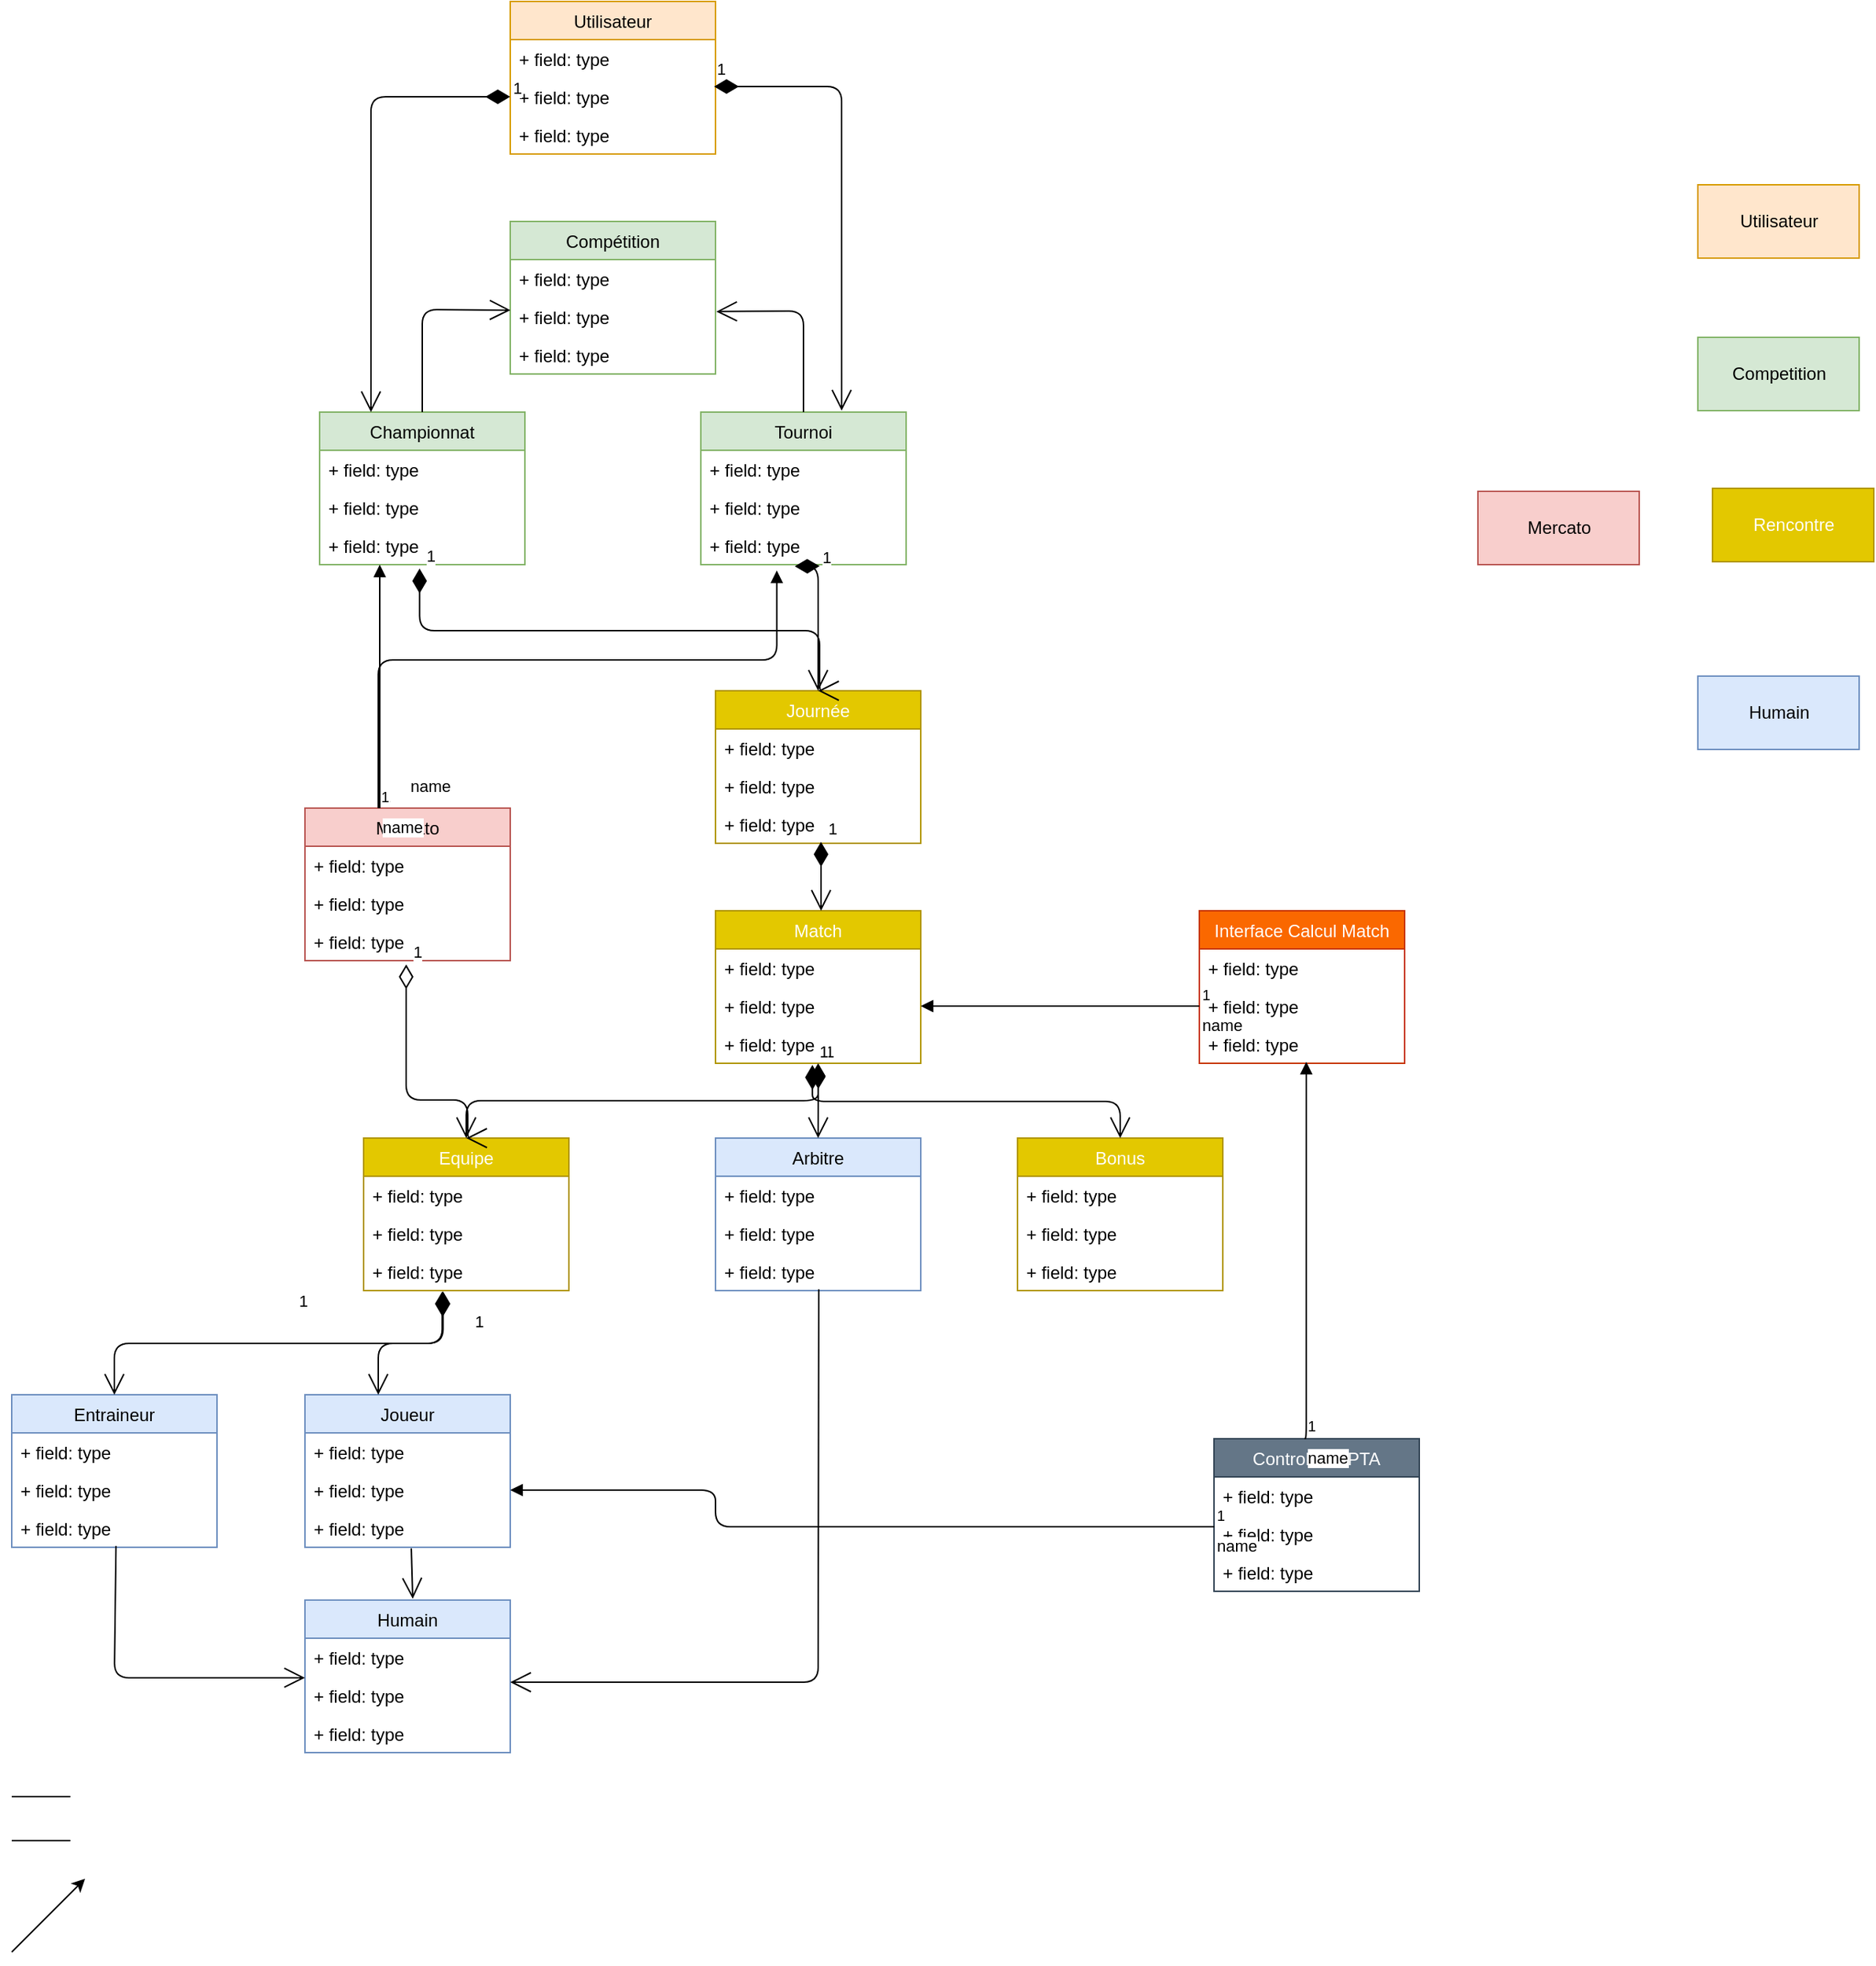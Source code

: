 <mxfile version="12.3.3" pages="1"><diagram id="WYY4eWGCWdEuPE01-Bez" name="Page-1"><mxGraphModel dx="1673" dy="2234" grid="1" gridSize="10" guides="1" tooltips="1" connect="1" arrows="1" fold="1" page="1" pageScale="1" pageWidth="827" pageHeight="1169" math="0" shadow="0"><root><mxCell id="0"/><mxCell id="1" parent="0"/><mxCell id="SRDe-6XBgS9lUJ6ucnm4-13" value="Joueur" style="swimlane;fontStyle=0;childLayout=stackLayout;horizontal=1;startSize=26;horizontalStack=0;resizeParent=1;resizeParentMax=0;resizeLast=0;collapsible=1;marginBottom=0;fillColor=#dae8fc;strokeColor=#6c8ebf;" vertex="1" parent="1"><mxGeometry x="320" y="220" width="140" height="104" as="geometry"/></mxCell><mxCell id="SRDe-6XBgS9lUJ6ucnm4-14" value="+ field: type" style="text;strokeColor=none;fillColor=none;align=left;verticalAlign=top;spacingLeft=4;spacingRight=4;overflow=hidden;rotatable=0;points=[[0,0.5],[1,0.5]];portConstraint=eastwest;" vertex="1" parent="SRDe-6XBgS9lUJ6ucnm4-13"><mxGeometry y="26" width="140" height="26" as="geometry"/></mxCell><mxCell id="SRDe-6XBgS9lUJ6ucnm4-15" value="+ field: type" style="text;strokeColor=none;fillColor=none;align=left;verticalAlign=top;spacingLeft=4;spacingRight=4;overflow=hidden;rotatable=0;points=[[0,0.5],[1,0.5]];portConstraint=eastwest;" vertex="1" parent="SRDe-6XBgS9lUJ6ucnm4-13"><mxGeometry y="52" width="140" height="26" as="geometry"/></mxCell><mxCell id="SRDe-6XBgS9lUJ6ucnm4-16" value="+ field: type" style="text;strokeColor=none;fillColor=none;align=left;verticalAlign=top;spacingLeft=4;spacingRight=4;overflow=hidden;rotatable=0;points=[[0,0.5],[1,0.5]];portConstraint=eastwest;" vertex="1" parent="SRDe-6XBgS9lUJ6ucnm4-13"><mxGeometry y="78" width="140" height="26" as="geometry"/></mxCell><mxCell id="SRDe-6XBgS9lUJ6ucnm4-17" value="Humain" style="swimlane;fontStyle=0;childLayout=stackLayout;horizontal=1;startSize=26;horizontalStack=0;resizeParent=1;resizeParentMax=0;resizeLast=0;collapsible=1;marginBottom=0;fillColor=#dae8fc;strokeColor=#6c8ebf;" vertex="1" parent="1"><mxGeometry x="320" y="360" width="140" height="104" as="geometry"/></mxCell><mxCell id="SRDe-6XBgS9lUJ6ucnm4-18" value="+ field: type" style="text;strokeColor=none;fillColor=none;align=left;verticalAlign=top;spacingLeft=4;spacingRight=4;overflow=hidden;rotatable=0;points=[[0,0.5],[1,0.5]];portConstraint=eastwest;" vertex="1" parent="SRDe-6XBgS9lUJ6ucnm4-17"><mxGeometry y="26" width="140" height="26" as="geometry"/></mxCell><mxCell id="SRDe-6XBgS9lUJ6ucnm4-19" value="+ field: type" style="text;strokeColor=none;fillColor=none;align=left;verticalAlign=top;spacingLeft=4;spacingRight=4;overflow=hidden;rotatable=0;points=[[0,0.5],[1,0.5]];portConstraint=eastwest;" vertex="1" parent="SRDe-6XBgS9lUJ6ucnm4-17"><mxGeometry y="52" width="140" height="26" as="geometry"/></mxCell><mxCell id="SRDe-6XBgS9lUJ6ucnm4-20" value="+ field: type" style="text;strokeColor=none;fillColor=none;align=left;verticalAlign=top;spacingLeft=4;spacingRight=4;overflow=hidden;rotatable=0;points=[[0,0.5],[1,0.5]];portConstraint=eastwest;" vertex="1" parent="SRDe-6XBgS9lUJ6ucnm4-17"><mxGeometry y="78" width="140" height="26" as="geometry"/></mxCell><mxCell id="SRDe-6XBgS9lUJ6ucnm4-25" value="Equipe" style="swimlane;fontStyle=0;childLayout=stackLayout;horizontal=1;startSize=26;fillColor=#e3c800;horizontalStack=0;resizeParent=1;resizeParentMax=0;resizeLast=0;collapsible=1;marginBottom=0;strokeColor=#B09500;fontColor=#ffffff;" vertex="1" parent="1"><mxGeometry x="360" y="45" width="140" height="104" as="geometry"/></mxCell><mxCell id="SRDe-6XBgS9lUJ6ucnm4-26" value="+ field: type" style="text;strokeColor=none;fillColor=none;align=left;verticalAlign=top;spacingLeft=4;spacingRight=4;overflow=hidden;rotatable=0;points=[[0,0.5],[1,0.5]];portConstraint=eastwest;" vertex="1" parent="SRDe-6XBgS9lUJ6ucnm4-25"><mxGeometry y="26" width="140" height="26" as="geometry"/></mxCell><mxCell id="SRDe-6XBgS9lUJ6ucnm4-27" value="+ field: type" style="text;strokeColor=none;fillColor=none;align=left;verticalAlign=top;spacingLeft=4;spacingRight=4;overflow=hidden;rotatable=0;points=[[0,0.5],[1,0.5]];portConstraint=eastwest;" vertex="1" parent="SRDe-6XBgS9lUJ6ucnm4-25"><mxGeometry y="52" width="140" height="26" as="geometry"/></mxCell><mxCell id="SRDe-6XBgS9lUJ6ucnm4-28" value="+ field: type" style="text;strokeColor=none;fillColor=none;align=left;verticalAlign=top;spacingLeft=4;spacingRight=4;overflow=hidden;rotatable=0;points=[[0,0.5],[1,0.5]];portConstraint=eastwest;" vertex="1" parent="SRDe-6XBgS9lUJ6ucnm4-25"><mxGeometry y="78" width="140" height="26" as="geometry"/></mxCell><mxCell id="SRDe-6XBgS9lUJ6ucnm4-30" value="Match" style="swimlane;fontStyle=0;childLayout=stackLayout;horizontal=1;startSize=26;fillColor=#e3c800;horizontalStack=0;resizeParent=1;resizeParentMax=0;resizeLast=0;collapsible=1;marginBottom=0;strokeColor=#B09500;fontColor=#ffffff;" vertex="1" parent="1"><mxGeometry x="600" y="-110" width="140" height="104" as="geometry"/></mxCell><mxCell id="SRDe-6XBgS9lUJ6ucnm4-31" value="+ field: type" style="text;strokeColor=none;fillColor=none;align=left;verticalAlign=top;spacingLeft=4;spacingRight=4;overflow=hidden;rotatable=0;points=[[0,0.5],[1,0.5]];portConstraint=eastwest;" vertex="1" parent="SRDe-6XBgS9lUJ6ucnm4-30"><mxGeometry y="26" width="140" height="26" as="geometry"/></mxCell><mxCell id="SRDe-6XBgS9lUJ6ucnm4-32" value="+ field: type" style="text;strokeColor=none;fillColor=none;align=left;verticalAlign=top;spacingLeft=4;spacingRight=4;overflow=hidden;rotatable=0;points=[[0,0.5],[1,0.5]];portConstraint=eastwest;" vertex="1" parent="SRDe-6XBgS9lUJ6ucnm4-30"><mxGeometry y="52" width="140" height="26" as="geometry"/></mxCell><mxCell id="SRDe-6XBgS9lUJ6ucnm4-33" value="+ field: type" style="text;strokeColor=none;fillColor=none;align=left;verticalAlign=top;spacingLeft=4;spacingRight=4;overflow=hidden;rotatable=0;points=[[0,0.5],[1,0.5]];portConstraint=eastwest;" vertex="1" parent="SRDe-6XBgS9lUJ6ucnm4-30"><mxGeometry y="78" width="140" height="26" as="geometry"/></mxCell><mxCell id="SRDe-6XBgS9lUJ6ucnm4-34" value="Arbitre" style="swimlane;fontStyle=0;childLayout=stackLayout;horizontal=1;startSize=26;fillColor=#dae8fc;horizontalStack=0;resizeParent=1;resizeParentMax=0;resizeLast=0;collapsible=1;marginBottom=0;strokeColor=#6c8ebf;" vertex="1" parent="1"><mxGeometry x="600" y="45" width="140" height="104" as="geometry"/></mxCell><mxCell id="SRDe-6XBgS9lUJ6ucnm4-35" value="+ field: type" style="text;strokeColor=none;fillColor=none;align=left;verticalAlign=top;spacingLeft=4;spacingRight=4;overflow=hidden;rotatable=0;points=[[0,0.5],[1,0.5]];portConstraint=eastwest;" vertex="1" parent="SRDe-6XBgS9lUJ6ucnm4-34"><mxGeometry y="26" width="140" height="26" as="geometry"/></mxCell><mxCell id="SRDe-6XBgS9lUJ6ucnm4-36" value="+ field: type" style="text;strokeColor=none;fillColor=none;align=left;verticalAlign=top;spacingLeft=4;spacingRight=4;overflow=hidden;rotatable=0;points=[[0,0.5],[1,0.5]];portConstraint=eastwest;" vertex="1" parent="SRDe-6XBgS9lUJ6ucnm4-34"><mxGeometry y="52" width="140" height="26" as="geometry"/></mxCell><mxCell id="SRDe-6XBgS9lUJ6ucnm4-37" value="+ field: type" style="text;strokeColor=none;fillColor=none;align=left;verticalAlign=top;spacingLeft=4;spacingRight=4;overflow=hidden;rotatable=0;points=[[0,0.5],[1,0.5]];portConstraint=eastwest;" vertex="1" parent="SRDe-6XBgS9lUJ6ucnm4-34"><mxGeometry y="78" width="140" height="26" as="geometry"/></mxCell><mxCell id="SRDe-6XBgS9lUJ6ucnm4-38" value="Entraineur" style="swimlane;fontStyle=0;childLayout=stackLayout;horizontal=1;startSize=26;horizontalStack=0;resizeParent=1;resizeParentMax=0;resizeLast=0;collapsible=1;marginBottom=0;fillColor=#dae8fc;strokeColor=#6c8ebf;" vertex="1" parent="1"><mxGeometry x="120" y="220" width="140" height="104" as="geometry"/></mxCell><mxCell id="SRDe-6XBgS9lUJ6ucnm4-39" value="+ field: type" style="text;strokeColor=none;fillColor=none;align=left;verticalAlign=top;spacingLeft=4;spacingRight=4;overflow=hidden;rotatable=0;points=[[0,0.5],[1,0.5]];portConstraint=eastwest;" vertex="1" parent="SRDe-6XBgS9lUJ6ucnm4-38"><mxGeometry y="26" width="140" height="26" as="geometry"/></mxCell><mxCell id="SRDe-6XBgS9lUJ6ucnm4-40" value="+ field: type" style="text;strokeColor=none;fillColor=none;align=left;verticalAlign=top;spacingLeft=4;spacingRight=4;overflow=hidden;rotatable=0;points=[[0,0.5],[1,0.5]];portConstraint=eastwest;" vertex="1" parent="SRDe-6XBgS9lUJ6ucnm4-38"><mxGeometry y="52" width="140" height="26" as="geometry"/></mxCell><mxCell id="SRDe-6XBgS9lUJ6ucnm4-41" value="+ field: type" style="text;strokeColor=none;fillColor=none;align=left;verticalAlign=top;spacingLeft=4;spacingRight=4;overflow=hidden;rotatable=0;points=[[0,0.5],[1,0.5]];portConstraint=eastwest;" vertex="1" parent="SRDe-6XBgS9lUJ6ucnm4-38"><mxGeometry y="78" width="140" height="26" as="geometry"/></mxCell><mxCell id="SRDe-6XBgS9lUJ6ucnm4-45" value="" style="endArrow=open;endFill=1;endSize=12;html=1;entryX=0.525;entryY=-0.009;entryDx=0;entryDy=0;entryPerimeter=0;exitX=0.518;exitY=1.029;exitDx=0;exitDy=0;exitPerimeter=0;" edge="1" parent="1" source="SRDe-6XBgS9lUJ6ucnm4-16" target="SRDe-6XBgS9lUJ6ucnm4-17"><mxGeometry width="160" relative="1" as="geometry"><mxPoint x="398" y="320" as="sourcePoint"/><mxPoint x="389.5" y="174" as="targetPoint"/></mxGeometry></mxCell><mxCell id="SRDe-6XBgS9lUJ6ucnm4-51" value="" style="endArrow=open;endFill=1;endSize=12;html=1;entryX=0;entryY=1.038;entryDx=0;entryDy=0;entryPerimeter=0;exitX=0.508;exitY=0.967;exitDx=0;exitDy=0;exitPerimeter=0;" edge="1" parent="1" source="SRDe-6XBgS9lUJ6ucnm4-41" target="SRDe-6XBgS9lUJ6ucnm4-18"><mxGeometry width="160" relative="1" as="geometry"><mxPoint x="190" y="330" as="sourcePoint"/><mxPoint x="399.5" y="184" as="targetPoint"/><Array as="points"><mxPoint x="190" y="413"/></Array></mxGeometry></mxCell><mxCell id="SRDe-6XBgS9lUJ6ucnm4-52" value="" style="endArrow=open;endFill=1;endSize=12;html=1;entryX=1;entryY=0.154;entryDx=0;entryDy=0;entryPerimeter=0;exitX=0.503;exitY=0.967;exitDx=0;exitDy=0;exitPerimeter=0;" edge="1" parent="1" source="SRDe-6XBgS9lUJ6ucnm4-37" target="SRDe-6XBgS9lUJ6ucnm4-19"><mxGeometry width="160" relative="1" as="geometry"><mxPoint x="670" y="325" as="sourcePoint"/><mxPoint x="800" y="94.988" as="targetPoint"/><Array as="points"><mxPoint x="670" y="416"/></Array></mxGeometry></mxCell><mxCell id="SRDe-6XBgS9lUJ6ucnm4-53" value="Journée" style="swimlane;fontStyle=0;childLayout=stackLayout;horizontal=1;startSize=26;fillColor=#e3c800;horizontalStack=0;resizeParent=1;resizeParentMax=0;resizeLast=0;collapsible=1;marginBottom=0;strokeColor=#B09500;fontColor=#ffffff;" vertex="1" parent="1"><mxGeometry x="600" y="-260" width="140" height="104" as="geometry"/></mxCell><mxCell id="SRDe-6XBgS9lUJ6ucnm4-54" value="+ field: type" style="text;strokeColor=none;fillColor=none;align=left;verticalAlign=top;spacingLeft=4;spacingRight=4;overflow=hidden;rotatable=0;points=[[0,0.5],[1,0.5]];portConstraint=eastwest;" vertex="1" parent="SRDe-6XBgS9lUJ6ucnm4-53"><mxGeometry y="26" width="140" height="26" as="geometry"/></mxCell><mxCell id="SRDe-6XBgS9lUJ6ucnm4-55" value="+ field: type" style="text;strokeColor=none;fillColor=none;align=left;verticalAlign=top;spacingLeft=4;spacingRight=4;overflow=hidden;rotatable=0;points=[[0,0.5],[1,0.5]];portConstraint=eastwest;" vertex="1" parent="SRDe-6XBgS9lUJ6ucnm4-53"><mxGeometry y="52" width="140" height="26" as="geometry"/></mxCell><mxCell id="SRDe-6XBgS9lUJ6ucnm4-56" value="+ field: type" style="text;strokeColor=none;fillColor=none;align=left;verticalAlign=top;spacingLeft=4;spacingRight=4;overflow=hidden;rotatable=0;points=[[0,0.5],[1,0.5]];portConstraint=eastwest;" vertex="1" parent="SRDe-6XBgS9lUJ6ucnm4-53"><mxGeometry y="78" width="140" height="26" as="geometry"/></mxCell><mxCell id="SRDe-6XBgS9lUJ6ucnm4-57" value="Compétition" style="swimlane;fontStyle=0;childLayout=stackLayout;horizontal=1;startSize=26;fillColor=#d5e8d4;horizontalStack=0;resizeParent=1;resizeParentMax=0;resizeLast=0;collapsible=1;marginBottom=0;strokeColor=#82b366;" vertex="1" parent="1"><mxGeometry x="460" y="-580" width="140" height="104" as="geometry"/></mxCell><mxCell id="SRDe-6XBgS9lUJ6ucnm4-58" value="+ field: type" style="text;strokeColor=none;fillColor=none;align=left;verticalAlign=top;spacingLeft=4;spacingRight=4;overflow=hidden;rotatable=0;points=[[0,0.5],[1,0.5]];portConstraint=eastwest;" vertex="1" parent="SRDe-6XBgS9lUJ6ucnm4-57"><mxGeometry y="26" width="140" height="26" as="geometry"/></mxCell><mxCell id="SRDe-6XBgS9lUJ6ucnm4-59" value="+ field: type" style="text;strokeColor=none;fillColor=none;align=left;verticalAlign=top;spacingLeft=4;spacingRight=4;overflow=hidden;rotatable=0;points=[[0,0.5],[1,0.5]];portConstraint=eastwest;" vertex="1" parent="SRDe-6XBgS9lUJ6ucnm4-57"><mxGeometry y="52" width="140" height="26" as="geometry"/></mxCell><mxCell id="SRDe-6XBgS9lUJ6ucnm4-60" value="+ field: type" style="text;strokeColor=none;fillColor=none;align=left;verticalAlign=top;spacingLeft=4;spacingRight=4;overflow=hidden;rotatable=0;points=[[0,0.5],[1,0.5]];portConstraint=eastwest;" vertex="1" parent="SRDe-6XBgS9lUJ6ucnm4-57"><mxGeometry y="78" width="140" height="26" as="geometry"/></mxCell><mxCell id="SRDe-6XBgS9lUJ6ucnm4-65" value="Championnat" style="swimlane;fontStyle=0;childLayout=stackLayout;horizontal=1;startSize=26;fillColor=#d5e8d4;horizontalStack=0;resizeParent=1;resizeParentMax=0;resizeLast=0;collapsible=1;marginBottom=0;strokeColor=#82b366;" vertex="1" parent="1"><mxGeometry x="330" y="-450" width="140" height="104" as="geometry"/></mxCell><mxCell id="SRDe-6XBgS9lUJ6ucnm4-66" value="+ field: type" style="text;strokeColor=none;fillColor=none;align=left;verticalAlign=top;spacingLeft=4;spacingRight=4;overflow=hidden;rotatable=0;points=[[0,0.5],[1,0.5]];portConstraint=eastwest;" vertex="1" parent="SRDe-6XBgS9lUJ6ucnm4-65"><mxGeometry y="26" width="140" height="26" as="geometry"/></mxCell><mxCell id="SRDe-6XBgS9lUJ6ucnm4-67" value="+ field: type" style="text;strokeColor=none;fillColor=none;align=left;verticalAlign=top;spacingLeft=4;spacingRight=4;overflow=hidden;rotatable=0;points=[[0,0.5],[1,0.5]];portConstraint=eastwest;" vertex="1" parent="SRDe-6XBgS9lUJ6ucnm4-65"><mxGeometry y="52" width="140" height="26" as="geometry"/></mxCell><mxCell id="SRDe-6XBgS9lUJ6ucnm4-68" value="+ field: type" style="text;strokeColor=none;fillColor=none;align=left;verticalAlign=top;spacingLeft=4;spacingRight=4;overflow=hidden;rotatable=0;points=[[0,0.5],[1,0.5]];portConstraint=eastwest;" vertex="1" parent="SRDe-6XBgS9lUJ6ucnm4-65"><mxGeometry y="78" width="140" height="26" as="geometry"/></mxCell><mxCell id="SRDe-6XBgS9lUJ6ucnm4-69" value="Tournoi" style="swimlane;fontStyle=0;childLayout=stackLayout;horizontal=1;startSize=26;fillColor=#d5e8d4;horizontalStack=0;resizeParent=1;resizeParentMax=0;resizeLast=0;collapsible=1;marginBottom=0;strokeColor=#82b366;" vertex="1" parent="1"><mxGeometry x="590" y="-450" width="140" height="104" as="geometry"/></mxCell><mxCell id="SRDe-6XBgS9lUJ6ucnm4-70" value="+ field: type" style="text;strokeColor=none;fillColor=none;align=left;verticalAlign=top;spacingLeft=4;spacingRight=4;overflow=hidden;rotatable=0;points=[[0,0.5],[1,0.5]];portConstraint=eastwest;" vertex="1" parent="SRDe-6XBgS9lUJ6ucnm4-69"><mxGeometry y="26" width="140" height="26" as="geometry"/></mxCell><mxCell id="SRDe-6XBgS9lUJ6ucnm4-71" value="+ field: type" style="text;strokeColor=none;fillColor=none;align=left;verticalAlign=top;spacingLeft=4;spacingRight=4;overflow=hidden;rotatable=0;points=[[0,0.5],[1,0.5]];portConstraint=eastwest;" vertex="1" parent="SRDe-6XBgS9lUJ6ucnm4-69"><mxGeometry y="52" width="140" height="26" as="geometry"/></mxCell><mxCell id="SRDe-6XBgS9lUJ6ucnm4-72" value="+ field: type" style="text;strokeColor=none;fillColor=none;align=left;verticalAlign=top;spacingLeft=4;spacingRight=4;overflow=hidden;rotatable=0;points=[[0,0.5],[1,0.5]];portConstraint=eastwest;" vertex="1" parent="SRDe-6XBgS9lUJ6ucnm4-69"><mxGeometry y="78" width="140" height="26" as="geometry"/></mxCell><mxCell id="SRDe-6XBgS9lUJ6ucnm4-83" value="1" style="endArrow=open;html=1;endSize=12;startArrow=diamondThin;startSize=14;startFill=1;edgeStyle=orthogonalEdgeStyle;align=left;verticalAlign=bottom;entryX=0.5;entryY=0;entryDx=0;entryDy=0;exitX=0.387;exitY=1.022;exitDx=0;exitDy=0;exitPerimeter=0;" edge="1" parent="1" source="SRDe-6XBgS9lUJ6ucnm4-28" target="SRDe-6XBgS9lUJ6ucnm4-38"><mxGeometry x="-0.08" y="-20" relative="1" as="geometry"><mxPoint x="480" y="-80" as="sourcePoint"/><mxPoint x="550" as="targetPoint"/><Array as="points"><mxPoint x="414" y="185"/><mxPoint x="190" y="185"/></Array><mxPoint as="offset"/></mxGeometry></mxCell><mxCell id="SRDe-6XBgS9lUJ6ucnm4-84" value="1" style="endArrow=open;html=1;endSize=12;startArrow=diamondThin;startSize=14;startFill=1;edgeStyle=orthogonalEdgeStyle;align=left;verticalAlign=bottom;exitX=0.5;exitY=1;exitDx=0;exitDy=0;entryX=0.5;entryY=0;entryDx=0;entryDy=0;" edge="1" parent="1" source="SRDe-6XBgS9lUJ6ucnm4-30" target="SRDe-6XBgS9lUJ6ucnm4-25"><mxGeometry x="-1" y="3" relative="1" as="geometry"><mxPoint x="510" y="25" as="sourcePoint"/><mxPoint x="510" y="75" as="targetPoint"/><Array as="points"/></mxGeometry></mxCell><mxCell id="SRDe-6XBgS9lUJ6ucnm4-86" value="1" style="endArrow=open;html=1;endSize=12;startArrow=diamondThin;startSize=14;startFill=1;edgeStyle=orthogonalEdgeStyle;align=left;verticalAlign=bottom;exitX=0.383;exitY=1.022;exitDx=0;exitDy=0;exitPerimeter=0;" edge="1" parent="1" source="SRDe-6XBgS9lUJ6ucnm4-28"><mxGeometry x="-0.488" y="20" relative="1" as="geometry"><mxPoint x="424.143" y="159.571" as="sourcePoint"/><mxPoint x="370" y="220" as="targetPoint"/><Array as="points"><mxPoint x="414" y="185"/><mxPoint x="370" y="185"/><mxPoint x="370" y="220"/></Array><mxPoint as="offset"/></mxGeometry></mxCell><mxCell id="SRDe-6XBgS9lUJ6ucnm4-87" value="1" style="endArrow=open;html=1;endSize=12;startArrow=diamondThin;startSize=14;startFill=1;edgeStyle=orthogonalEdgeStyle;align=left;verticalAlign=bottom;exitX=0.501;exitY=1.022;exitDx=0;exitDy=0;entryX=0.5;entryY=0;entryDx=0;entryDy=0;exitPerimeter=0;" edge="1" parent="1" source="SRDe-6XBgS9lUJ6ucnm4-33" target="SRDe-6XBgS9lUJ6ucnm4-34"><mxGeometry x="-1" y="3" relative="1" as="geometry"><mxPoint x="520.143" y="-1" as="sourcePoint"/><mxPoint x="671" y="42" as="targetPoint"/><Array as="points"/></mxGeometry></mxCell><mxCell id="SRDe-6XBgS9lUJ6ucnm4-91" value="1" style="endArrow=open;html=1;endSize=12;startArrow=diamondThin;startSize=14;startFill=1;edgeStyle=orthogonalEdgeStyle;align=left;verticalAlign=bottom;exitX=0.514;exitY=0.962;exitDx=0;exitDy=0;exitPerimeter=0;" edge="1" parent="1" source="SRDe-6XBgS9lUJ6ucnm4-56"><mxGeometry x="-1" y="3" relative="1" as="geometry"><mxPoint x="680" y="5" as="sourcePoint"/><mxPoint x="672" y="-110" as="targetPoint"/><Array as="points"><mxPoint x="672" y="-140"/><mxPoint x="672" y="-140"/></Array></mxGeometry></mxCell><mxCell id="SRDe-6XBgS9lUJ6ucnm4-103" value="" style="endArrow=open;endFill=1;endSize=12;html=1;entryX=0.001;entryY=0.326;entryDx=0;entryDy=0;entryPerimeter=0;exitX=0.5;exitY=0;exitDx=0;exitDy=0;" edge="1" parent="1" source="SRDe-6XBgS9lUJ6ucnm4-65" target="SRDe-6XBgS9lUJ6ucnm4-59"><mxGeometry width="160" relative="1" as="geometry"><mxPoint x="180" y="-470" as="sourcePoint"/><mxPoint x="340" y="-470" as="targetPoint"/><Array as="points"><mxPoint x="400" y="-520"/></Array></mxGeometry></mxCell><mxCell id="SRDe-6XBgS9lUJ6ucnm4-104" value="" style="endArrow=open;endFill=1;endSize=12;html=1;entryX=1.004;entryY=0.363;entryDx=0;entryDy=0;entryPerimeter=0;exitX=0.5;exitY=0;exitDx=0;exitDy=0;" edge="1" parent="1" source="SRDe-6XBgS9lUJ6ucnm4-69" target="SRDe-6XBgS9lUJ6ucnm4-59"><mxGeometry width="160" relative="1" as="geometry"><mxPoint x="330" y="-470" as="sourcePoint"/><mxPoint x="488.46" y="-553.01" as="targetPoint"/><Array as="points"><mxPoint x="660" y="-519"/></Array></mxGeometry></mxCell><mxCell id="SRDe-6XBgS9lUJ6ucnm4-105" value="1" style="endArrow=open;html=1;endSize=12;startArrow=diamondThin;startSize=14;startFill=1;edgeStyle=orthogonalEdgeStyle;align=left;verticalAlign=bottom;exitX=0.579;exitY=1.038;exitDx=0;exitDy=0;exitPerimeter=0;entryX=0.5;entryY=0;entryDx=0;entryDy=0;" edge="1" parent="1" source="SRDe-6XBgS9lUJ6ucnm4-72" target="SRDe-6XBgS9lUJ6ucnm4-53"><mxGeometry x="-1" y="3" relative="1" as="geometry"><mxPoint x="505.167" y="-307.667" as="sourcePoint"/><mxPoint x="555.167" y="-260.167" as="targetPoint"/><Array as="points"><mxPoint x="670" y="-345"/></Array></mxGeometry></mxCell><mxCell id="SRDe-6XBgS9lUJ6ucnm4-107" value="1" style="endArrow=open;html=1;endSize=12;startArrow=diamondThin;startSize=14;startFill=1;edgeStyle=orthogonalEdgeStyle;align=left;verticalAlign=bottom;exitX=0.487;exitY=1.1;exitDx=0;exitDy=0;exitPerimeter=0;entryX=0.5;entryY=0;entryDx=0;entryDy=0;" edge="1" parent="1" source="SRDe-6XBgS9lUJ6ucnm4-68" target="SRDe-6XBgS9lUJ6ucnm4-53"><mxGeometry x="-1" y="3" relative="1" as="geometry"><mxPoint x="548.2" y="-313.8" as="sourcePoint"/><mxPoint x="400" y="-270" as="targetPoint"/><Array as="points"><mxPoint x="399" y="-301"/><mxPoint x="671" y="-301"/></Array></mxGeometry></mxCell><mxCell id="SRDe-6XBgS9lUJ6ucnm4-112" value="Utilisateur" style="swimlane;fontStyle=0;childLayout=stackLayout;horizontal=1;startSize=26;fillColor=#ffe6cc;horizontalStack=0;resizeParent=1;resizeParentMax=0;resizeLast=0;collapsible=1;marginBottom=0;strokeColor=#d79b00;" vertex="1" parent="1"><mxGeometry x="460" y="-730" width="140" height="104" as="geometry"/></mxCell><mxCell id="SRDe-6XBgS9lUJ6ucnm4-113" value="+ field: type" style="text;strokeColor=none;fillColor=none;align=left;verticalAlign=top;spacingLeft=4;spacingRight=4;overflow=hidden;rotatable=0;points=[[0,0.5],[1,0.5]];portConstraint=eastwest;" vertex="1" parent="SRDe-6XBgS9lUJ6ucnm4-112"><mxGeometry y="26" width="140" height="26" as="geometry"/></mxCell><mxCell id="SRDe-6XBgS9lUJ6ucnm4-114" value="+ field: type" style="text;strokeColor=none;fillColor=none;align=left;verticalAlign=top;spacingLeft=4;spacingRight=4;overflow=hidden;rotatable=0;points=[[0,0.5],[1,0.5]];portConstraint=eastwest;" vertex="1" parent="SRDe-6XBgS9lUJ6ucnm4-112"><mxGeometry y="52" width="140" height="26" as="geometry"/></mxCell><mxCell id="SRDe-6XBgS9lUJ6ucnm4-115" value="+ field: type" style="text;strokeColor=none;fillColor=none;align=left;verticalAlign=top;spacingLeft=4;spacingRight=4;overflow=hidden;rotatable=0;points=[[0,0.5],[1,0.5]];portConstraint=eastwest;" vertex="1" parent="SRDe-6XBgS9lUJ6ucnm4-112"><mxGeometry y="78" width="140" height="26" as="geometry"/></mxCell><mxCell id="SRDe-6XBgS9lUJ6ucnm4-116" value="1" style="endArrow=open;html=1;endSize=12;startArrow=diamondThin;startSize=14;startFill=1;edgeStyle=orthogonalEdgeStyle;align=left;verticalAlign=bottom;entryX=0.686;entryY=-0.01;entryDx=0;entryDy=0;entryPerimeter=0;exitX=0.993;exitY=0.231;exitDx=0;exitDy=0;exitPerimeter=0;" edge="1" parent="1" source="SRDe-6XBgS9lUJ6ucnm4-114" target="SRDe-6XBgS9lUJ6ucnm4-69"><mxGeometry x="-1" y="3" relative="1" as="geometry"><mxPoint x="700" y="-680" as="sourcePoint"/><mxPoint x="660" y="-563" as="targetPoint"/><Array as="points"><mxPoint x="686" y="-672"/></Array></mxGeometry></mxCell><mxCell id="SRDe-6XBgS9lUJ6ucnm4-117" value="1" style="endArrow=open;html=1;endSize=12;startArrow=diamondThin;startSize=14;startFill=1;edgeStyle=orthogonalEdgeStyle;align=left;verticalAlign=bottom;exitX=0;exitY=0.5;exitDx=0;exitDy=0;entryX=0.25;entryY=0;entryDx=0;entryDy=0;" edge="1" parent="1" source="SRDe-6XBgS9lUJ6ucnm4-114" target="SRDe-6XBgS9lUJ6ucnm4-65"><mxGeometry x="-1" y="3" relative="1" as="geometry"><mxPoint x="613" y="-647" as="sourcePoint"/><mxPoint x="350" y="-490" as="targetPoint"/><Array as="points"><mxPoint x="365" y="-665"/></Array></mxGeometry></mxCell><mxCell id="SRDe-6XBgS9lUJ6ucnm4-123" value="Bonus" style="swimlane;fontStyle=0;childLayout=stackLayout;horizontal=1;startSize=26;fillColor=#e3c800;horizontalStack=0;resizeParent=1;resizeParentMax=0;resizeLast=0;collapsible=1;marginBottom=0;strokeColor=#B09500;fontColor=#ffffff;" vertex="1" parent="1"><mxGeometry x="806" y="45" width="140" height="104" as="geometry"/></mxCell><mxCell id="SRDe-6XBgS9lUJ6ucnm4-124" value="+ field: type" style="text;strokeColor=none;fillColor=none;align=left;verticalAlign=top;spacingLeft=4;spacingRight=4;overflow=hidden;rotatable=0;points=[[0,0.5],[1,0.5]];portConstraint=eastwest;" vertex="1" parent="SRDe-6XBgS9lUJ6ucnm4-123"><mxGeometry y="26" width="140" height="26" as="geometry"/></mxCell><mxCell id="SRDe-6XBgS9lUJ6ucnm4-125" value="+ field: type" style="text;strokeColor=none;fillColor=none;align=left;verticalAlign=top;spacingLeft=4;spacingRight=4;overflow=hidden;rotatable=0;points=[[0,0.5],[1,0.5]];portConstraint=eastwest;" vertex="1" parent="SRDe-6XBgS9lUJ6ucnm4-123"><mxGeometry y="52" width="140" height="26" as="geometry"/></mxCell><mxCell id="SRDe-6XBgS9lUJ6ucnm4-126" value="+ field: type" style="text;strokeColor=none;fillColor=none;align=left;verticalAlign=top;spacingLeft=4;spacingRight=4;overflow=hidden;rotatable=0;points=[[0,0.5],[1,0.5]];portConstraint=eastwest;" vertex="1" parent="SRDe-6XBgS9lUJ6ucnm4-123"><mxGeometry y="78" width="140" height="26" as="geometry"/></mxCell><mxCell id="SRDe-6XBgS9lUJ6ucnm4-127" value="1" style="endArrow=open;html=1;endSize=12;startArrow=diamondThin;startSize=14;startFill=1;edgeStyle=orthogonalEdgeStyle;align=left;verticalAlign=bottom;exitX=0.472;exitY=1.044;exitDx=0;exitDy=0;entryX=0.5;entryY=0;entryDx=0;entryDy=0;exitPerimeter=0;" edge="1" parent="1" source="SRDe-6XBgS9lUJ6ucnm4-33" target="SRDe-6XBgS9lUJ6ucnm4-123"><mxGeometry x="-1" y="3" relative="1" as="geometry"><mxPoint x="520.429" y="0.143" as="sourcePoint"/><mxPoint x="680.429" y="54.429" as="targetPoint"/><Array as="points"><mxPoint x="666" y="20"/><mxPoint x="876" y="20"/></Array></mxGeometry></mxCell><mxCell id="SRDe-6XBgS9lUJ6ucnm4-128" value="Mercato" style="swimlane;fontStyle=0;childLayout=stackLayout;horizontal=1;startSize=26;fillColor=#f8cecc;horizontalStack=0;resizeParent=1;resizeParentMax=0;resizeLast=0;collapsible=1;marginBottom=0;strokeColor=#b85450;" vertex="1" parent="1"><mxGeometry x="320" y="-180" width="140" height="104" as="geometry"/></mxCell><mxCell id="SRDe-6XBgS9lUJ6ucnm4-129" value="+ field: type" style="text;strokeColor=none;fillColor=none;align=left;verticalAlign=top;spacingLeft=4;spacingRight=4;overflow=hidden;rotatable=0;points=[[0,0.5],[1,0.5]];portConstraint=eastwest;" vertex="1" parent="SRDe-6XBgS9lUJ6ucnm4-128"><mxGeometry y="26" width="140" height="26" as="geometry"/></mxCell><mxCell id="SRDe-6XBgS9lUJ6ucnm4-130" value="+ field: type" style="text;strokeColor=none;fillColor=none;align=left;verticalAlign=top;spacingLeft=4;spacingRight=4;overflow=hidden;rotatable=0;points=[[0,0.5],[1,0.5]];portConstraint=eastwest;" vertex="1" parent="SRDe-6XBgS9lUJ6ucnm4-128"><mxGeometry y="52" width="140" height="26" as="geometry"/></mxCell><mxCell id="SRDe-6XBgS9lUJ6ucnm4-131" value="+ field: type" style="text;strokeColor=none;fillColor=none;align=left;verticalAlign=top;spacingLeft=4;spacingRight=4;overflow=hidden;rotatable=0;points=[[0,0.5],[1,0.5]];portConstraint=eastwest;" vertex="1" parent="SRDe-6XBgS9lUJ6ucnm4-128"><mxGeometry y="78" width="140" height="26" as="geometry"/></mxCell><mxCell id="SRDe-6XBgS9lUJ6ucnm4-134" value="1" style="endArrow=open;html=1;endSize=12;startArrow=diamondThin;startSize=14;startFill=0;edgeStyle=orthogonalEdgeStyle;align=left;verticalAlign=bottom;exitX=0.493;exitY=1.099;exitDx=0;exitDy=0;exitPerimeter=0;entryX=0.5;entryY=0;entryDx=0;entryDy=0;" edge="1" parent="1" source="SRDe-6XBgS9lUJ6ucnm4-131" target="SRDe-6XBgS9lUJ6ucnm4-25"><mxGeometry x="-1" y="3" relative="1" as="geometry"><mxPoint x="50" y="540" as="sourcePoint"/><mxPoint x="210" y="540" as="targetPoint"/><Array as="points"><mxPoint x="389" y="19"/><mxPoint x="431" y="19"/></Array></mxGeometry></mxCell><mxCell id="SRDe-6XBgS9lUJ6ucnm4-137" value="name" style="endArrow=block;endFill=1;html=1;edgeStyle=orthogonalEdgeStyle;align=left;verticalAlign=top;" edge="1" parent="1" target="SRDe-6XBgS9lUJ6ucnm4-68"><mxGeometry x="-1" relative="1" as="geometry"><mxPoint x="371" y="-180" as="sourcePoint"/><mxPoint x="331" y="-320" as="targetPoint"/><Array as="points"><mxPoint x="371" y="-180"/></Array></mxGeometry></mxCell><mxCell id="SRDe-6XBgS9lUJ6ucnm4-138" value="1" style="resizable=0;html=1;align=left;verticalAlign=bottom;labelBackgroundColor=#ffffff;fontSize=10;" connectable="0" vertex="1" parent="SRDe-6XBgS9lUJ6ucnm4-137"><mxGeometry x="-1" relative="1" as="geometry"/></mxCell><mxCell id="SRDe-6XBgS9lUJ6ucnm4-139" value="name" style="endArrow=block;endFill=1;html=1;edgeStyle=orthogonalEdgeStyle;align=left;verticalAlign=top;entryX=0.37;entryY=1.154;entryDx=0;entryDy=0;entryPerimeter=0;" edge="1" parent="1" target="SRDe-6XBgS9lUJ6ucnm4-72"><mxGeometry x="-0.917" y="-10" relative="1" as="geometry"><mxPoint x="370" y="-180" as="sourcePoint"/><mxPoint x="269" y="-343" as="targetPoint"/><Array as="points"><mxPoint x="370" y="-180"/><mxPoint x="370" y="-281"/><mxPoint x="642" y="-281"/></Array><mxPoint x="10" y="-10" as="offset"/></mxGeometry></mxCell><mxCell id="SRDe-6XBgS9lUJ6ucnm4-140" value="1" style="resizable=0;html=1;align=left;verticalAlign=bottom;labelBackgroundColor=#ffffff;fontSize=10;" connectable="0" vertex="1" parent="SRDe-6XBgS9lUJ6ucnm4-139"><mxGeometry x="-1" relative="1" as="geometry"/></mxCell><mxCell id="SRDe-6XBgS9lUJ6ucnm4-141" value="Interface Calcul Match" style="swimlane;fontStyle=0;childLayout=stackLayout;horizontal=1;startSize=26;fillColor=#fa6800;horizontalStack=0;resizeParent=1;resizeParentMax=0;resizeLast=0;collapsible=1;marginBottom=0;strokeColor=#C73500;fontColor=#ffffff;" vertex="1" parent="1"><mxGeometry x="930" y="-110" width="140" height="104" as="geometry"/></mxCell><mxCell id="SRDe-6XBgS9lUJ6ucnm4-142" value="+ field: type" style="text;strokeColor=none;fillColor=none;align=left;verticalAlign=top;spacingLeft=4;spacingRight=4;overflow=hidden;rotatable=0;points=[[0,0.5],[1,0.5]];portConstraint=eastwest;" vertex="1" parent="SRDe-6XBgS9lUJ6ucnm4-141"><mxGeometry y="26" width="140" height="26" as="geometry"/></mxCell><mxCell id="SRDe-6XBgS9lUJ6ucnm4-143" value="+ field: type" style="text;strokeColor=none;fillColor=none;align=left;verticalAlign=top;spacingLeft=4;spacingRight=4;overflow=hidden;rotatable=0;points=[[0,0.5],[1,0.5]];portConstraint=eastwest;" vertex="1" parent="SRDe-6XBgS9lUJ6ucnm4-141"><mxGeometry y="52" width="140" height="26" as="geometry"/></mxCell><mxCell id="SRDe-6XBgS9lUJ6ucnm4-144" value="+ field: type" style="text;strokeColor=none;fillColor=none;align=left;verticalAlign=top;spacingLeft=4;spacingRight=4;overflow=hidden;rotatable=0;points=[[0,0.5],[1,0.5]];portConstraint=eastwest;" vertex="1" parent="SRDe-6XBgS9lUJ6ucnm4-141"><mxGeometry y="78" width="140" height="26" as="geometry"/></mxCell><mxCell id="SRDe-6XBgS9lUJ6ucnm4-149" value="name" style="endArrow=block;endFill=1;html=1;edgeStyle=orthogonalEdgeStyle;align=left;verticalAlign=top;entryX=1;entryY=0.5;entryDx=0;entryDy=0;exitX=0;exitY=0.5;exitDx=0;exitDy=0;" edge="1" parent="1" source="SRDe-6XBgS9lUJ6ucnm4-143" target="SRDe-6XBgS9lUJ6ucnm4-32"><mxGeometry x="-1" relative="1" as="geometry"><mxPoint x="380.529" y="-169.882" as="sourcePoint"/><mxPoint x="380.529" y="-336" as="targetPoint"/><Array as="points"><mxPoint x="780" y="-45"/><mxPoint x="780" y="-45"/></Array></mxGeometry></mxCell><mxCell id="SRDe-6XBgS9lUJ6ucnm4-150" value="1" style="resizable=0;html=1;align=left;verticalAlign=bottom;labelBackgroundColor=#ffffff;fontSize=10;" connectable="0" vertex="1" parent="SRDe-6XBgS9lUJ6ucnm4-149"><mxGeometry x="-1" relative="1" as="geometry"/></mxCell><mxCell id="SRDe-6XBgS9lUJ6ucnm4-151" value="Controller OPTA" style="swimlane;fontStyle=0;childLayout=stackLayout;horizontal=1;startSize=26;fillColor=#647687;horizontalStack=0;resizeParent=1;resizeParentMax=0;resizeLast=0;collapsible=1;marginBottom=0;strokeColor=#314354;fontColor=#ffffff;" vertex="1" parent="1"><mxGeometry x="940" y="250" width="140" height="104" as="geometry"/></mxCell><mxCell id="SRDe-6XBgS9lUJ6ucnm4-152" value="+ field: type" style="text;strokeColor=none;fillColor=none;align=left;verticalAlign=top;spacingLeft=4;spacingRight=4;overflow=hidden;rotatable=0;points=[[0,0.5],[1,0.5]];portConstraint=eastwest;" vertex="1" parent="SRDe-6XBgS9lUJ6ucnm4-151"><mxGeometry y="26" width="140" height="26" as="geometry"/></mxCell><mxCell id="SRDe-6XBgS9lUJ6ucnm4-153" value="+ field: type" style="text;strokeColor=none;fillColor=none;align=left;verticalAlign=top;spacingLeft=4;spacingRight=4;overflow=hidden;rotatable=0;points=[[0,0.5],[1,0.5]];portConstraint=eastwest;" vertex="1" parent="SRDe-6XBgS9lUJ6ucnm4-151"><mxGeometry y="52" width="140" height="26" as="geometry"/></mxCell><mxCell id="SRDe-6XBgS9lUJ6ucnm4-154" value="+ field: type" style="text;strokeColor=none;fillColor=none;align=left;verticalAlign=top;spacingLeft=4;spacingRight=4;overflow=hidden;rotatable=0;points=[[0,0.5],[1,0.5]];portConstraint=eastwest;" vertex="1" parent="SRDe-6XBgS9lUJ6ucnm4-151"><mxGeometry y="78" width="140" height="26" as="geometry"/></mxCell><mxCell id="SRDe-6XBgS9lUJ6ucnm4-155" value="name" style="endArrow=block;endFill=1;html=1;edgeStyle=orthogonalEdgeStyle;align=left;verticalAlign=top;entryX=1;entryY=0.5;entryDx=0;entryDy=0;exitX=0.001;exitY=0.308;exitDx=0;exitDy=0;exitPerimeter=0;" edge="1" parent="1" source="SRDe-6XBgS9lUJ6ucnm4-153" target="SRDe-6XBgS9lUJ6ucnm4-15"><mxGeometry x="-1" relative="1" as="geometry"><mxPoint x="720.714" y="328.857" as="sourcePoint"/><mxPoint x="910" y="315" as="targetPoint"/><Array as="points"><mxPoint x="600" y="310"/><mxPoint x="600" y="285"/></Array></mxGeometry></mxCell><mxCell id="SRDe-6XBgS9lUJ6ucnm4-156" value="1" style="resizable=0;html=1;align=left;verticalAlign=bottom;labelBackgroundColor=#ffffff;fontSize=10;" connectable="0" vertex="1" parent="SRDe-6XBgS9lUJ6ucnm4-155"><mxGeometry x="-1" relative="1" as="geometry"/></mxCell><mxCell id="SRDe-6XBgS9lUJ6ucnm4-162" value="name" style="endArrow=block;endFill=1;html=1;edgeStyle=orthogonalEdgeStyle;align=left;verticalAlign=top;entryX=0.521;entryY=0.962;entryDx=0;entryDy=0;entryPerimeter=0;exitX=0.441;exitY=-0.002;exitDx=0;exitDy=0;exitPerimeter=0;" edge="1" parent="1" source="SRDe-6XBgS9lUJ6ucnm4-151" target="SRDe-6XBgS9lUJ6ucnm4-144"><mxGeometry x="-1" relative="1" as="geometry"><mxPoint x="1010" y="250" as="sourcePoint"/><mxPoint x="750" y="-35" as="targetPoint"/><Array as="points"><mxPoint x="1003" y="250"/></Array></mxGeometry></mxCell><mxCell id="SRDe-6XBgS9lUJ6ucnm4-163" value="1" style="resizable=0;html=1;align=left;verticalAlign=bottom;labelBackgroundColor=#ffffff;fontSize=10;" connectable="0" vertex="1" parent="SRDe-6XBgS9lUJ6ucnm4-162"><mxGeometry x="-1" relative="1" as="geometry"/></mxCell><mxCell id="SRDe-6XBgS9lUJ6ucnm4-172" value="Utilisateur" style="html=1;rounded=0;strokeColor=#d79b00;fillColor=#ffe6cc;" vertex="1" parent="1"><mxGeometry x="1270" y="-605" width="110" height="50" as="geometry"/></mxCell><mxCell id="SRDe-6XBgS9lUJ6ucnm4-173" value="Competition" style="html=1;rounded=0;strokeColor=#82b366;fillColor=#d5e8d4;" vertex="1" parent="1"><mxGeometry x="1270" y="-501" width="110" height="50" as="geometry"/></mxCell><mxCell id="SRDe-6XBgS9lUJ6ucnm4-174" value="Humain" style="html=1;rounded=0;strokeColor=#6c8ebf;fillColor=#dae8fc;" vertex="1" parent="1"><mxGeometry x="1270" y="-270" width="110" height="50" as="geometry"/></mxCell><mxCell id="SRDe-6XBgS9lUJ6ucnm4-175" value="Mercato" style="html=1;rounded=0;strokeColor=#b85450;fillColor=#f8cecc;" vertex="1" parent="1"><mxGeometry x="1120" y="-396" width="110" height="50" as="geometry"/></mxCell><mxCell id="SRDe-6XBgS9lUJ6ucnm4-177" value="" style="line;strokeWidth=1;fillColor=none;align=left;verticalAlign=middle;spacingTop=-1;spacingLeft=3;spacingRight=3;rotatable=0;labelPosition=right;points=[];portConstraint=eastwest;fontSize=12;rounded=0;" vertex="1" parent="1"><mxGeometry x="120" y="490" width="40" height="8" as="geometry"/></mxCell><mxCell id="SRDe-6XBgS9lUJ6ucnm4-178" value="" style="line;strokeWidth=1;fillColor=none;align=left;verticalAlign=middle;spacingTop=-1;spacingLeft=3;spacingRight=3;rotatable=0;labelPosition=right;points=[];portConstraint=eastwest;fontSize=12;rounded=0;" vertex="1" parent="1"><mxGeometry x="120" y="520" width="40" height="8" as="geometry"/></mxCell><mxCell id="SRDe-6XBgS9lUJ6ucnm4-179" value="" style="endArrow=classic;html=1;" edge="1" parent="1"><mxGeometry width="50" height="50" relative="1" as="geometry"><mxPoint x="120" y="600" as="sourcePoint"/><mxPoint x="170" y="550" as="targetPoint"/></mxGeometry></mxCell><mxCell id="SRDe-6XBgS9lUJ6ucnm4-182" value="Rencontre" style="html=1;rounded=0;strokeColor=#B09500;fillColor=#e3c800;fontColor=#ffffff;" vertex="1" parent="1"><mxGeometry x="1280" y="-398" width="110" height="50" as="geometry"/></mxCell></root></mxGraphModel></diagram></mxfile>
